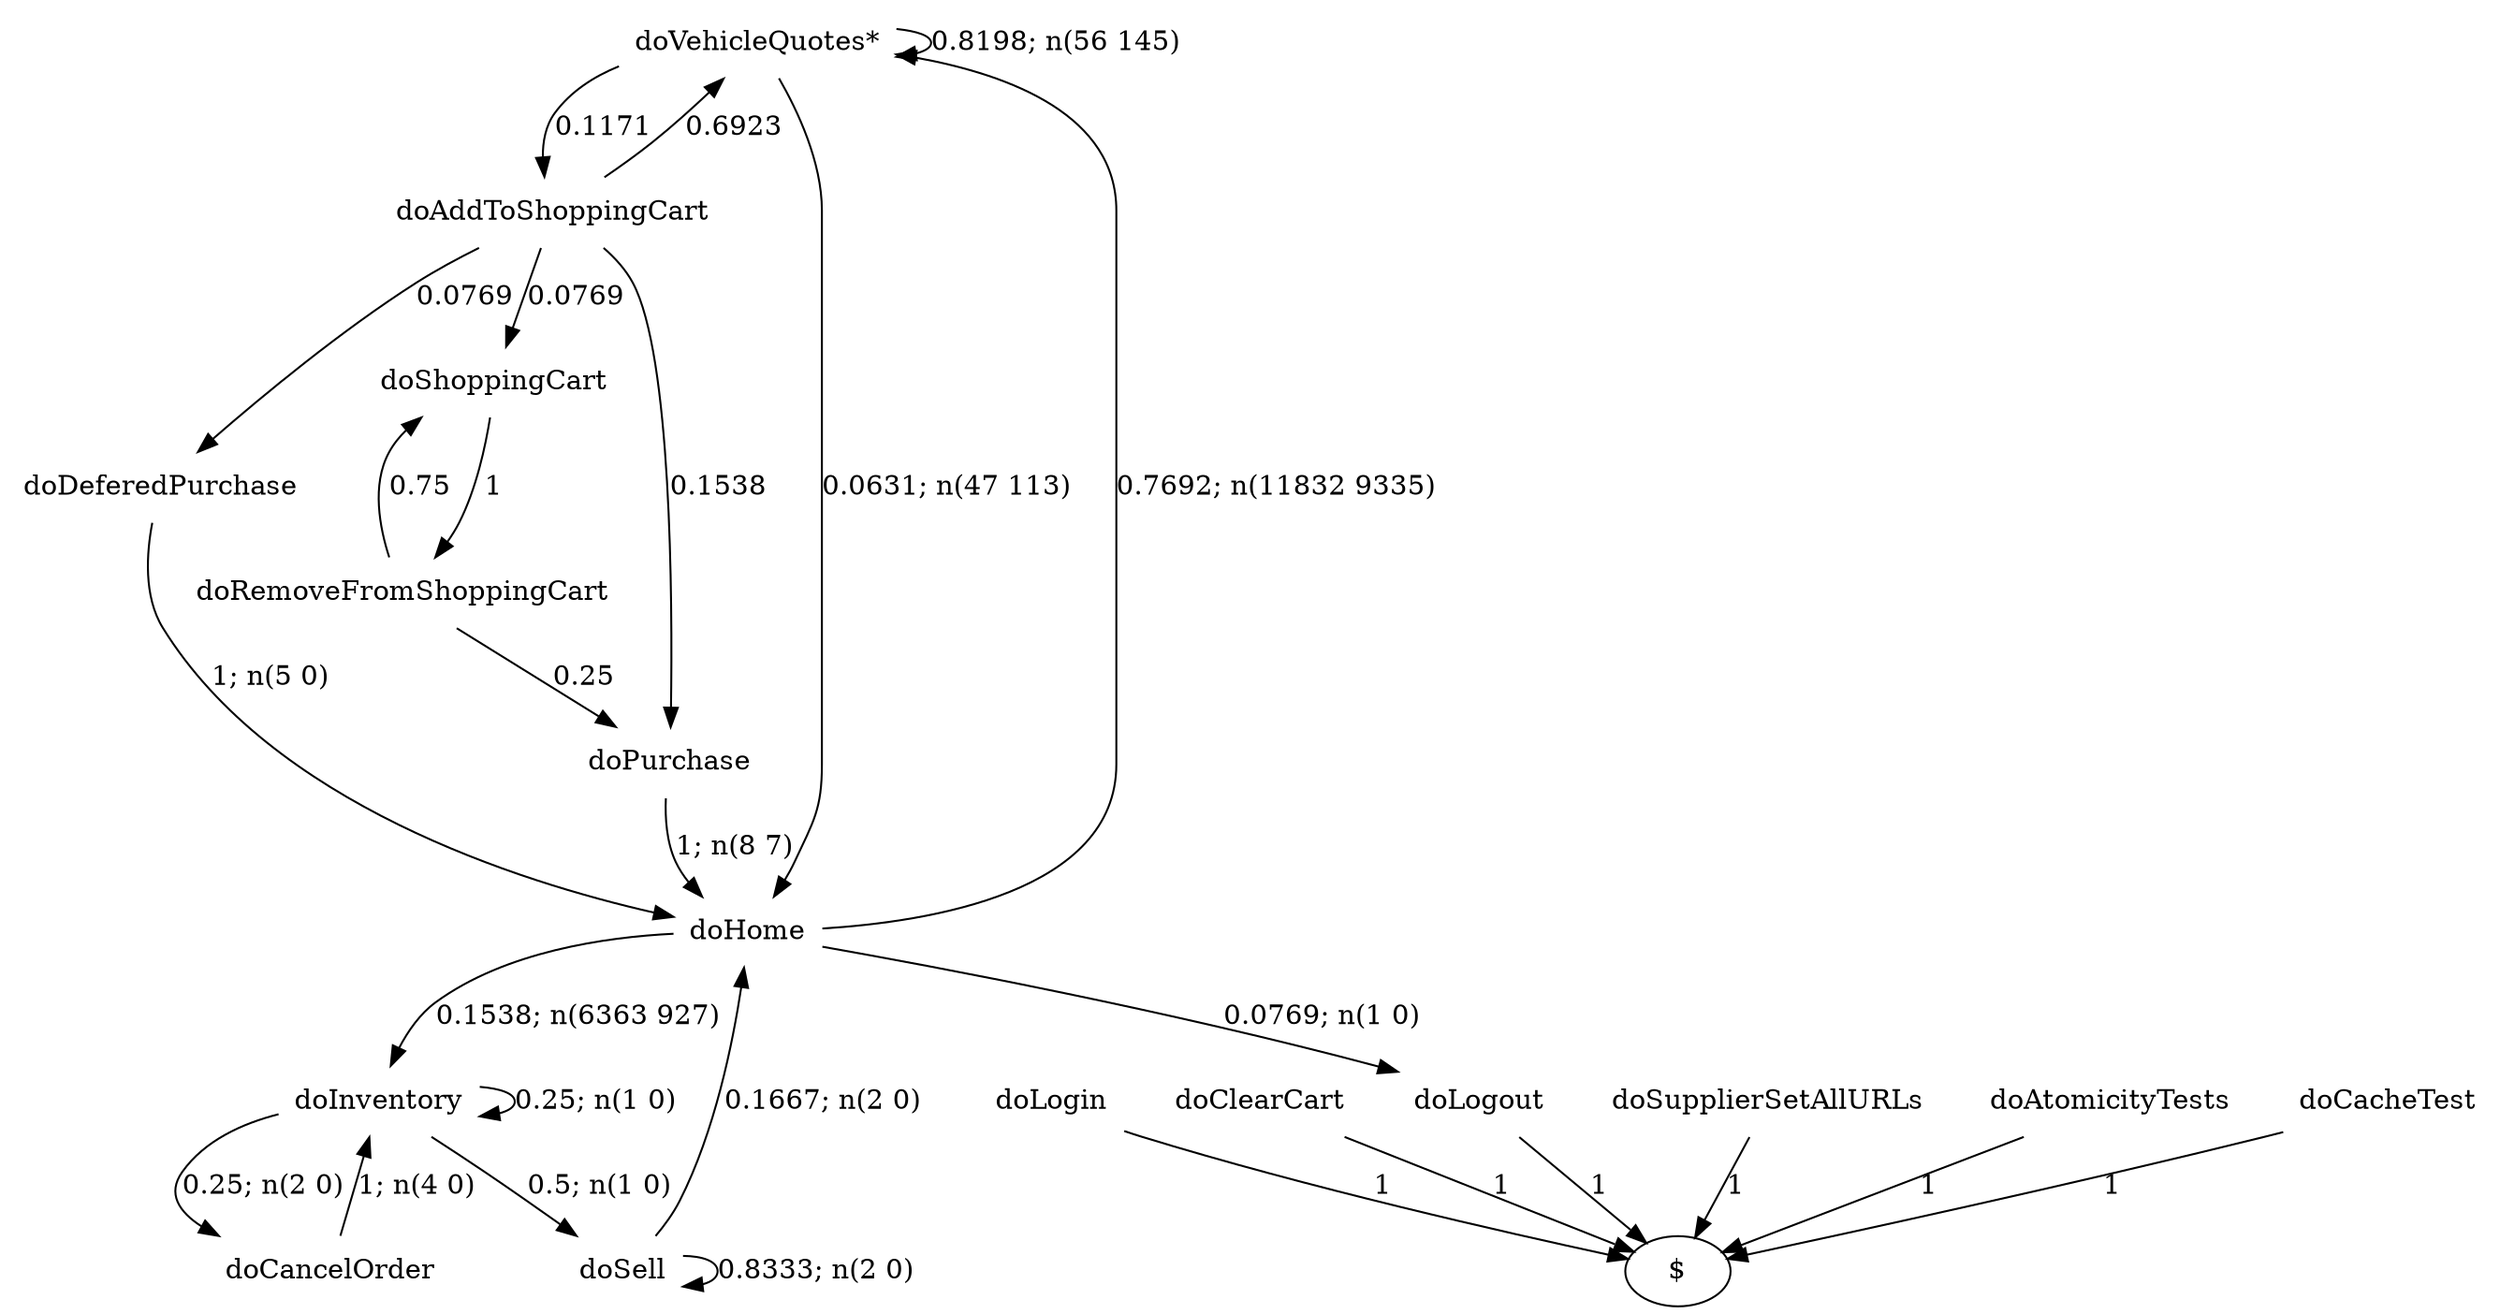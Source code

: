 digraph G {"doVehicleQuotes*" [label="doVehicleQuotes*",shape=none];"doSupplierSetAllURLs" [label="doSupplierSetAllURLs",shape=none];"doAtomicityTests" [label="doAtomicityTests",shape=none];"doCacheTest" [label="doCacheTest",shape=none];"doLogin" [label="doLogin",shape=none];"doAddToShoppingCart" [label="doAddToShoppingCart",shape=none];"doDeferedPurchase" [label="doDeferedPurchase",shape=none];"doHome" [label="doHome",shape=none];"doShoppingCart" [label="doShoppingCart",shape=none];"doClearCart" [label="doClearCart",shape=none];"doPurchase" [label="doPurchase",shape=none];"doInventory" [label="doInventory",shape=none];"doSell" [label="doSell",shape=none];"doLogout" [label="doLogout",shape=none];"doCancelOrder" [label="doCancelOrder",shape=none];"doRemoveFromShoppingCart" [label="doRemoveFromShoppingCart",shape=none];"doVehicleQuotes*"->"doVehicleQuotes*" [style=solid,label="0.8198; n(56 145)"];"doVehicleQuotes*"->"doAddToShoppingCart" [style=solid,label="0.1171"];"doVehicleQuotes*"->"doHome" [style=solid,label="0.0631; n(47 113)"];"doSupplierSetAllURLs"->"$" [style=solid,label="1"];"doAtomicityTests"->"$" [style=solid,label="1"];"doCacheTest"->"$" [style=solid,label="1"];"doLogin"->"$" [style=solid,label="1"];"doAddToShoppingCart"->"doVehicleQuotes*" [style=solid,label="0.6923"];"doAddToShoppingCart"->"doDeferedPurchase" [style=solid,label="0.0769"];"doAddToShoppingCart"->"doShoppingCart" [style=solid,label="0.0769"];"doAddToShoppingCart"->"doPurchase" [style=solid,label="0.1538"];"doDeferedPurchase"->"doHome" [style=solid,label="1; n(5 0)"];"doHome"->"doVehicleQuotes*" [style=solid,label="0.7692; n(11832 9335)"];"doHome"->"doInventory" [style=solid,label="0.1538; n(6363 927)"];"doHome"->"doLogout" [style=solid,label="0.0769; n(1 0)"];"doShoppingCart"->"doRemoveFromShoppingCart" [style=solid,label="1"];"doClearCart"->"$" [style=solid,label="1"];"doPurchase"->"doHome" [style=solid,label="1; n(8 7)"];"doInventory"->"doInventory" [style=solid,label="0.25; n(1 0)"];"doInventory"->"doSell" [style=solid,label="0.5; n(1 0)"];"doInventory"->"doCancelOrder" [style=solid,label="0.25; n(2 0)"];"doSell"->"doHome" [style=solid,label="0.1667; n(2 0)"];"doSell"->"doSell" [style=solid,label="0.8333; n(2 0)"];"doLogout"->"$" [style=solid,label="1"];"doCancelOrder"->"doInventory" [style=solid,label="1; n(4 0)"];"doRemoveFromShoppingCart"->"doShoppingCart" [style=solid,label="0.75"];"doRemoveFromShoppingCart"->"doPurchase" [style=solid,label="0.25"];}